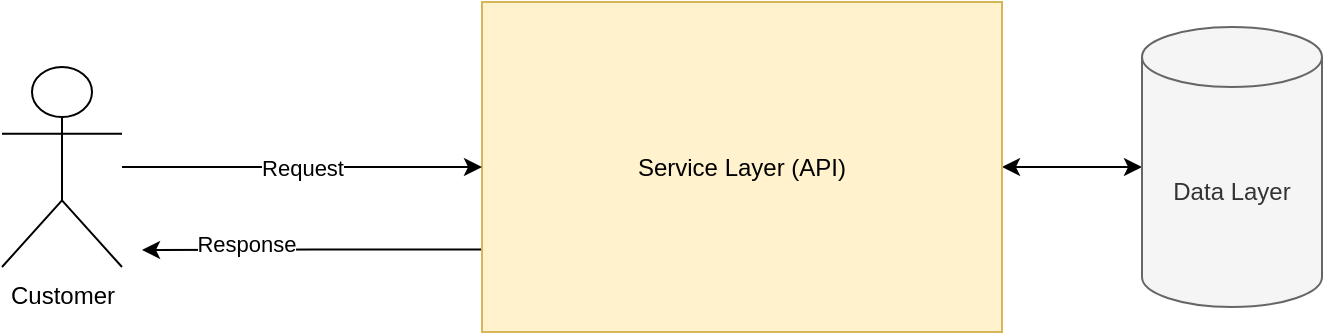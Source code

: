 <mxfile version="14.9.6" type="device" pages="3"><diagram id="3tjF4pXpez6rskmPQ4sw" name="High Level"><mxGraphModel dx="1303" dy="727" grid="1" gridSize="10" guides="1" tooltips="1" connect="1" arrows="1" fold="1" page="1" pageScale="1" pageWidth="850" pageHeight="1100" math="0" shadow="0"><root><mxCell id="0"/><mxCell id="1" parent="0"/><mxCell id="Skk4ZYbWBgEKcFHfVXip-11" style="edgeStyle=orthogonalEdgeStyle;rounded=0;orthogonalLoop=1;jettySize=auto;html=1;exitX=1;exitY=0.5;exitDx=0;exitDy=0;startArrow=classic;startFill=1;" edge="1" parent="1" source="Skk4ZYbWBgEKcFHfVXip-2" target="Skk4ZYbWBgEKcFHfVXip-10"><mxGeometry relative="1" as="geometry"/></mxCell><mxCell id="_3uwPTWetOuzmYhw9sPR-2" style="edgeStyle=orthogonalEdgeStyle;rounded=0;orthogonalLoop=1;jettySize=auto;html=1;exitX=0;exitY=0.75;exitDx=0;exitDy=0;startArrow=none;startFill=0;" edge="1" parent="1" source="Skk4ZYbWBgEKcFHfVXip-2"><mxGeometry relative="1" as="geometry"><mxPoint x="120" y="259" as="targetPoint"/></mxGeometry></mxCell><mxCell id="_3uwPTWetOuzmYhw9sPR-3" value="Response" style="edgeLabel;html=1;align=center;verticalAlign=middle;resizable=0;points=[];" vertex="1" connectable="0" parent="_3uwPTWetOuzmYhw9sPR-2"><mxGeometry x="0.393" y="-4" relative="1" as="geometry"><mxPoint as="offset"/></mxGeometry></mxCell><mxCell id="Skk4ZYbWBgEKcFHfVXip-2" value="Service Layer (API)" style="rounded=0;whiteSpace=wrap;html=1;verticalAlign=middle;align=center;fillColor=#fff2cc;strokeColor=#d6b656;" vertex="1" parent="1"><mxGeometry x="290" y="135" width="260" height="165" as="geometry"/></mxCell><mxCell id="_3uwPTWetOuzmYhw9sPR-1" value="Request" style="edgeStyle=orthogonalEdgeStyle;rounded=0;orthogonalLoop=1;jettySize=auto;html=1;startArrow=none;startFill=0;" edge="1" parent="1" source="Skk4ZYbWBgEKcFHfVXip-3" target="Skk4ZYbWBgEKcFHfVXip-2"><mxGeometry relative="1" as="geometry"/></mxCell><mxCell id="Skk4ZYbWBgEKcFHfVXip-3" value="Customer" style="shape=umlActor;verticalLabelPosition=bottom;verticalAlign=top;html=1;outlineConnect=0;" vertex="1" parent="1"><mxGeometry x="50" y="167.5" width="60" height="100" as="geometry"/></mxCell><mxCell id="Skk4ZYbWBgEKcFHfVXip-10" value="Data Layer" style="shape=cylinder3;whiteSpace=wrap;html=1;boundedLbl=1;backgroundOutline=1;size=15;align=center;verticalAlign=middle;fillColor=#f5f5f5;strokeColor=#666666;fontColor=#333333;" vertex="1" parent="1"><mxGeometry x="620" y="147.5" width="90" height="140" as="geometry"/></mxCell></root></mxGraphModel></diagram><diagram id="83M1b_AvtU4QuALW3dNh" name="Low Level"><mxGraphModel dx="782" dy="436" grid="1" gridSize="10" guides="1" tooltips="1" connect="1" arrows="1" fold="1" page="1" pageScale="1" pageWidth="850" pageHeight="1100" math="0" shadow="0"><root><mxCell id="L5L32TzVYEhy2brxRFXn-0"/><mxCell id="L5L32TzVYEhy2brxRFXn-1" parent="L5L32TzVYEhy2brxRFXn-0"/><mxCell id="L5L32TzVYEhy2brxRFXn-5" value="Service Layer (API)" style="rounded=0;whiteSpace=wrap;html=1;verticalAlign=top;align=center;fillColor=#fff2cc;strokeColor=#d6b656;" vertex="1" parent="L5L32TzVYEhy2brxRFXn-1"><mxGeometry x="380" y="180" width="560" height="335" as="geometry"/></mxCell><mxCell id="L5L32TzVYEhy2brxRFXn-6" value="CRUD Request" style="edgeStyle=orthogonalEdgeStyle;rounded=0;orthogonalLoop=1;jettySize=auto;html=1;entryX=0;entryY=0.25;entryDx=0;entryDy=0;" edge="1" parent="L5L32TzVYEhy2brxRFXn-1" target="L-tu3ZHICoNUwX_L1sFY-1"><mxGeometry relative="1" as="geometry"><mxPoint x="210" y="244" as="sourcePoint"/><mxPoint x="470" y="255" as="targetPoint"/><Array as="points"><mxPoint x="210" y="244"/></Array></mxGeometry></mxCell><mxCell id="L5L32TzVYEhy2brxRFXn-8" value="Data Layer" style="shape=cylinder3;whiteSpace=wrap;html=1;boundedLbl=1;backgroundOutline=1;size=15;align=center;verticalAlign=top;fillColor=#f5f5f5;strokeColor=#666666;fontColor=#333333;" vertex="1" parent="L5L32TzVYEhy2brxRFXn-1"><mxGeometry x="1010" y="120" width="230" height="500" as="geometry"/></mxCell><mxCell id="L-tu3ZHICoNUwX_L1sFY-3" style="edgeStyle=orthogonalEdgeStyle;rounded=0;orthogonalLoop=1;jettySize=auto;html=1;startArrow=none;startFill=0;exitX=0;exitY=0.5;exitDx=0;exitDy=0;entryX=1;entryY=0.25;entryDx=0;entryDy=0;" edge="1" parent="L5L32TzVYEhy2brxRFXn-1" source="xjv0nKqMkZJFSpWE6baA-28" target="Vv58YZe8BkNJ-CAaies2-1"><mxGeometry relative="1" as="geometry"><mxPoint x="790" y="254" as="sourcePoint"/><mxPoint x="830" y="210" as="targetPoint"/><Array as="points"><mxPoint x="970" y="235"/><mxPoint x="970" y="338"/></Array></mxGeometry></mxCell><mxCell id="L-tu3ZHICoNUwX_L1sFY-4" value="R Operations" style="edgeLabel;html=1;align=center;verticalAlign=middle;resizable=0;points=[];" vertex="1" connectable="0" parent="L-tu3ZHICoNUwX_L1sFY-3"><mxGeometry x="0.185" y="1" relative="1" as="geometry"><mxPoint as="offset"/></mxGeometry></mxCell><mxCell id="L-tu3ZHICoNUwX_L1sFY-0" value="Customer" style="shape=umlActor;verticalLabelPosition=bottom;verticalAlign=top;html=1;outlineConnect=0;" vertex="1" parent="L5L32TzVYEhy2brxRFXn-1"><mxGeometry x="140" y="215" width="60" height="100" as="geometry"/></mxCell><mxCell id="L-tu3ZHICoNUwX_L1sFY-5" style="edgeStyle=orthogonalEdgeStyle;rounded=0;orthogonalLoop=1;jettySize=auto;html=1;exitX=0;exitY=0.75;exitDx=0;exitDy=0;startArrow=none;startFill=0;" edge="1" parent="L5L32TzVYEhy2brxRFXn-1" source="L-tu3ZHICoNUwX_L1sFY-1"><mxGeometry relative="1" as="geometry"><mxPoint x="210" y="263.765" as="targetPoint"/></mxGeometry></mxCell><mxCell id="L-tu3ZHICoNUwX_L1sFY-6" value="Return 401 / 403 (FALSE)&amp;nbsp;" style="edgeLabel;html=1;align=center;verticalAlign=middle;resizable=0;points=[];" vertex="1" connectable="0" parent="L-tu3ZHICoNUwX_L1sFY-5"><mxGeometry x="0.351" y="-1" relative="1" as="geometry"><mxPoint x="1" as="offset"/></mxGeometry></mxCell><mxCell id="L-tu3ZHICoNUwX_L1sFY-7" value="Authorization Approved" style="edgeStyle=orthogonalEdgeStyle;rounded=0;orthogonalLoop=1;jettySize=auto;html=1;startArrow=none;startFill=0;" edge="1" parent="L5L32TzVYEhy2brxRFXn-1" source="L-tu3ZHICoNUwX_L1sFY-1" target="L-tu3ZHICoNUwX_L1sFY-2"><mxGeometry relative="1" as="geometry"/></mxCell><mxCell id="L-tu3ZHICoNUwX_L1sFY-1" value="Request Validator" style="rounded=1;whiteSpace=wrap;html=1;align=center;verticalAlign=middle;fillColor=#d5e8d4;strokeColor=#82b366;" vertex="1" parent="L5L32TzVYEhy2brxRFXn-1"><mxGeometry x="530" y="230" width="120" height="40" as="geometry"/></mxCell><mxCell id="Vv58YZe8BkNJ-CAaies2-4" style="edgeStyle=orthogonalEdgeStyle;rounded=0;orthogonalLoop=1;jettySize=auto;html=1;exitX=1;exitY=0.25;exitDx=0;exitDy=0;entryX=0;entryY=0.25;entryDx=0;entryDy=0;startArrow=none;startFill=0;endArrow=classic;endFill=1;" edge="1" parent="L5L32TzVYEhy2brxRFXn-1" source="L-tu3ZHICoNUwX_L1sFY-2" target="Vv58YZe8BkNJ-CAaies2-1"><mxGeometry relative="1" as="geometry"/></mxCell><mxCell id="L-tu3ZHICoNUwX_L1sFY-2" value="End Point Mappers (Controllers)" style="rounded=1;whiteSpace=wrap;html=1;align=center;verticalAlign=middle;fillColor=#d5e8d4;strokeColor=#82b366;" vertex="1" parent="L5L32TzVYEhy2brxRFXn-1"><mxGeometry x="530" y="327.5" width="120" height="40" as="geometry"/></mxCell><mxCell id="L-tu3ZHICoNUwX_L1sFY-16" style="edgeStyle=orthogonalEdgeStyle;rounded=0;orthogonalLoop=1;jettySize=auto;html=1;startArrow=none;startFill=0;exitX=0.5;exitY=1;exitDx=0;exitDy=0;" edge="1" parent="L5L32TzVYEhy2brxRFXn-1" source="L-tu3ZHICoNUwX_L1sFY-2"><mxGeometry relative="1" as="geometry"><mxPoint x="170" y="335" as="targetPoint"/><mxPoint x="510" y="455" as="sourcePoint"/><Array as="points"><mxPoint x="590" y="388"/><mxPoint x="170" y="388"/></Array></mxGeometry></mxCell><mxCell id="L-tu3ZHICoNUwX_L1sFY-17" value="Return 200 / 201&lt;br&gt;&amp;nbsp;(JSON Response)" style="edgeLabel;html=1;align=center;verticalAlign=middle;resizable=0;points=[];" vertex="1" connectable="0" parent="L-tu3ZHICoNUwX_L1sFY-16"><mxGeometry x="-0.011" y="2" relative="1" as="geometry"><mxPoint x="1" as="offset"/></mxGeometry></mxCell><mxCell id="Vv58YZe8BkNJ-CAaies2-5" style="edgeStyle=orthogonalEdgeStyle;rounded=0;orthogonalLoop=1;jettySize=auto;html=1;exitX=0;exitY=0.5;exitDx=0;exitDy=0;entryX=1;entryY=0.75;entryDx=0;entryDy=0;startArrow=none;startFill=0;endArrow=classic;endFill=1;" edge="1" parent="L5L32TzVYEhy2brxRFXn-1" source="L-tu3ZHICoNUwX_L1sFY-10" target="L-tu3ZHICoNUwX_L1sFY-2"><mxGeometry relative="1" as="geometry"/></mxCell><mxCell id="L-tu3ZHICoNUwX_L1sFY-10" value="Data Mapping (Model)" style="rounded=1;whiteSpace=wrap;html=1;align=center;verticalAlign=middle;fillColor=#d5e8d4;strokeColor=#82b366;" vertex="1" parent="L5L32TzVYEhy2brxRFXn-1"><mxGeometry x="680" y="367.5" width="90" height="40" as="geometry"/></mxCell><mxCell id="L-tu3ZHICoNUwX_L1sFY-11" value="CRUD Operations" style="edgeStyle=orthogonalEdgeStyle;rounded=0;orthogonalLoop=1;jettySize=auto;html=1;startArrow=classic;startFill=1;exitX=0;exitY=0.5;exitDx=0;exitDy=0;entryX=1;entryY=0.75;entryDx=0;entryDy=0;" edge="1" parent="L5L32TzVYEhy2brxRFXn-1" source="xjv0nKqMkZJFSpWE6baA-27" target="Vv58YZe8BkNJ-CAaies2-1"><mxGeometry relative="1" as="geometry"><mxPoint x="836.82" y="306.602" as="sourcePoint"/><mxPoint x="880" y="370" as="targetPoint"/><Array as="points"><mxPoint x="970" y="518"/><mxPoint x="970" y="358"/></Array></mxGeometry></mxCell><mxCell id="xjv0nKqMkZJFSpWE6baA-27" value="&lt;h1&gt;url_table&lt;/h1&gt;&lt;p&gt;&lt;/p&gt;&lt;ul&gt;&lt;li&gt;&lt;span&gt;id&lt;/span&gt;&lt;/li&gt;&lt;li&gt;&lt;span&gt;customer_id&lt;/span&gt;&lt;br&gt;&lt;/li&gt;&lt;li&gt;request_url&lt;/li&gt;&lt;li&gt;short_url&lt;/li&gt;&lt;li&gt;created_datetime&lt;/li&gt;&lt;li&gt;last_updated_datetime&lt;/li&gt;&lt;/ul&gt;&lt;p&gt;&lt;/p&gt;" style="text;html=1;strokeColor=#b85450;fillColor=#f8cecc;spacing=5;spacingTop=-20;whiteSpace=wrap;overflow=hidden;rounded=0;align=left;verticalAlign=middle;" vertex="1" parent="L5L32TzVYEhy2brxRFXn-1"><mxGeometry x="1030" y="450" width="190" height="135" as="geometry"/></mxCell><mxCell id="xjv0nKqMkZJFSpWE6baA-28" value="&lt;h1&gt;customer_table&lt;/h1&gt;&lt;p&gt;&lt;/p&gt;&lt;ul&gt;&lt;li&gt;id&lt;/li&gt;&lt;li&gt;firstname&lt;/li&gt;&lt;li&gt;lastname&lt;/li&gt;&lt;li&gt;email&lt;/li&gt;&lt;li&gt;registered_datetime&lt;/li&gt;&lt;/ul&gt;&lt;p&gt;&lt;/p&gt;" style="text;html=1;strokeColor=#6c8ebf;fillColor=#dae8fc;spacing=5;spacingTop=-20;whiteSpace=wrap;overflow=hidden;rounded=0;align=left;verticalAlign=middle;shadow=0;" vertex="1" parent="L5L32TzVYEhy2brxRFXn-1"><mxGeometry x="1030" y="175" width="190" height="120" as="geometry"/></mxCell><mxCell id="McakjAcTN7T3-srQPvwP-0" value="URL Shortener" style="rounded=1;whiteSpace=wrap;html=1;align=center;verticalAlign=middle;fillColor=#d5e8d4;strokeColor=#82b366;" vertex="1" parent="L5L32TzVYEhy2brxRFXn-1"><mxGeometry x="390" y="327.5" width="100" height="40" as="geometry"/></mxCell><mxCell id="McakjAcTN7T3-srQPvwP-2" style="edgeStyle=orthogonalEdgeStyle;rounded=0;orthogonalLoop=1;jettySize=auto;html=1;startArrow=classic;startFill=1;entryX=0;entryY=0.5;entryDx=0;entryDy=0;" edge="1" parent="L5L32TzVYEhy2brxRFXn-1" source="McakjAcTN7T3-srQPvwP-0" target="L-tu3ZHICoNUwX_L1sFY-2"><mxGeometry relative="1" as="geometry"><mxPoint x="600" y="377.5" as="sourcePoint"/><mxPoint x="600" y="445" as="targetPoint"/></mxGeometry></mxCell><mxCell id="McakjAcTN7T3-srQPvwP-4" value="CR Operations" style="edgeStyle=orthogonalEdgeStyle;rounded=0;orthogonalLoop=1;jettySize=auto;html=1;exitX=0;exitY=0.25;exitDx=0;exitDy=0;startArrow=classic;startFill=1;endArrow=classic;endFill=1;entryX=1;entryY=0.5;entryDx=0;entryDy=0;" edge="1" parent="L5L32TzVYEhy2brxRFXn-1" source="McakjAcTN7T3-srQPvwP-3" target="Vv58YZe8BkNJ-CAaies2-1"><mxGeometry relative="1" as="geometry"><mxPoint x="870" y="290" as="targetPoint"/></mxGeometry></mxCell><mxCell id="McakjAcTN7T3-srQPvwP-3" value="&lt;h1&gt;clicks_table&lt;/h1&gt;&lt;p&gt;&lt;/p&gt;&lt;ul&gt;&lt;li&gt;id&lt;/li&gt;&lt;li&gt;customer_id&lt;/li&gt;&lt;li&gt;short_url&lt;/li&gt;&lt;li&gt;click_datetime&lt;/li&gt;&lt;/ul&gt;&lt;p&gt;&lt;/p&gt;" style="text;html=1;strokeColor=#b85450;fillColor=#f8cecc;spacing=5;spacingTop=-20;whiteSpace=wrap;overflow=hidden;rounded=0;align=left;verticalAlign=middle;" vertex="1" parent="L5L32TzVYEhy2brxRFXn-1"><mxGeometry x="1030" y="315" width="190" height="120" as="geometry"/></mxCell><mxCell id="Vv58YZe8BkNJ-CAaies2-6" style="edgeStyle=orthogonalEdgeStyle;rounded=0;orthogonalLoop=1;jettySize=auto;html=1;exitX=0;exitY=0.75;exitDx=0;exitDy=0;entryX=1;entryY=0.5;entryDx=0;entryDy=0;startArrow=none;startFill=0;endArrow=classic;endFill=1;" edge="1" parent="L5L32TzVYEhy2brxRFXn-1" source="Vv58YZe8BkNJ-CAaies2-1" target="L-tu3ZHICoNUwX_L1sFY-10"><mxGeometry relative="1" as="geometry"/></mxCell><mxCell id="Vv58YZe8BkNJ-CAaies2-1" value="DB Services" style="rounded=1;whiteSpace=wrap;html=1;align=center;verticalAlign=middle;fillColor=#d5e8d4;strokeColor=#82b366;" vertex="1" parent="L5L32TzVYEhy2brxRFXn-1"><mxGeometry x="810" y="327.5" width="120" height="40" as="geometry"/></mxCell></root></mxGraphModel></diagram><diagram id="S-7Ls09j1YxYR-mwczWk" name="ERD"><mxGraphModel dx="782" dy="436" grid="1" gridSize="10" guides="1" tooltips="1" connect="1" arrows="1" fold="1" page="1" pageScale="1" pageWidth="850" pageHeight="1100" math="0" shadow="0"><root><mxCell id="H-sqSiUQd-TOwsIva9Yo-0"/><mxCell id="H-sqSiUQd-TOwsIva9Yo-1" parent="H-sqSiUQd-TOwsIva9Yo-0"/><mxCell id="5eL32yBxZYxPOTCKMNRQ-2" value="customer_table" style="shape=table;startSize=30;container=1;collapsible=1;childLayout=tableLayout;fixedRows=1;rowLines=0;fontStyle=1;align=center;resizeLast=1;shadow=0;" vertex="1" parent="H-sqSiUQd-TOwsIva9Yo-1"><mxGeometry x="110" y="130" width="180" height="180" as="geometry"/></mxCell><mxCell id="5eL32yBxZYxPOTCKMNRQ-3" value="" style="shape=partialRectangle;collapsible=0;dropTarget=0;pointerEvents=0;fillColor=none;top=0;left=0;bottom=1;right=0;points=[[0,0.5],[1,0.5]];portConstraint=eastwest;" vertex="1" parent="5eL32yBxZYxPOTCKMNRQ-2"><mxGeometry y="30" width="180" height="30" as="geometry"/></mxCell><mxCell id="5eL32yBxZYxPOTCKMNRQ-4" value="PK" style="shape=partialRectangle;connectable=0;fillColor=none;top=0;left=0;bottom=0;right=0;fontStyle=1;overflow=hidden;" vertex="1" parent="5eL32yBxZYxPOTCKMNRQ-3"><mxGeometry width="30" height="30" as="geometry"/></mxCell><mxCell id="5eL32yBxZYxPOTCKMNRQ-5" value="id" style="shape=partialRectangle;connectable=0;fillColor=none;top=0;left=0;bottom=0;right=0;align=left;spacingLeft=6;fontStyle=5;overflow=hidden;" vertex="1" parent="5eL32yBxZYxPOTCKMNRQ-3"><mxGeometry x="30" width="150" height="30" as="geometry"/></mxCell><mxCell id="5eL32yBxZYxPOTCKMNRQ-6" value="" style="shape=partialRectangle;collapsible=0;dropTarget=0;pointerEvents=0;fillColor=none;top=0;left=0;bottom=0;right=0;points=[[0,0.5],[1,0.5]];portConstraint=eastwest;" vertex="1" parent="5eL32yBxZYxPOTCKMNRQ-2"><mxGeometry y="60" width="180" height="30" as="geometry"/></mxCell><mxCell id="5eL32yBxZYxPOTCKMNRQ-7" value="" style="shape=partialRectangle;connectable=0;fillColor=none;top=0;left=0;bottom=0;right=0;editable=1;overflow=hidden;" vertex="1" parent="5eL32yBxZYxPOTCKMNRQ-6"><mxGeometry width="30" height="30" as="geometry"/></mxCell><mxCell id="5eL32yBxZYxPOTCKMNRQ-8" value="firstname" style="shape=partialRectangle;connectable=0;fillColor=none;top=0;left=0;bottom=0;right=0;align=left;spacingLeft=6;overflow=hidden;" vertex="1" parent="5eL32yBxZYxPOTCKMNRQ-6"><mxGeometry x="30" width="150" height="30" as="geometry"/></mxCell><mxCell id="5eL32yBxZYxPOTCKMNRQ-9" value="" style="shape=partialRectangle;collapsible=0;dropTarget=0;pointerEvents=0;fillColor=none;top=0;left=0;bottom=0;right=0;points=[[0,0.5],[1,0.5]];portConstraint=eastwest;" vertex="1" parent="5eL32yBxZYxPOTCKMNRQ-2"><mxGeometry y="90" width="180" height="30" as="geometry"/></mxCell><mxCell id="5eL32yBxZYxPOTCKMNRQ-10" value="" style="shape=partialRectangle;connectable=0;fillColor=none;top=0;left=0;bottom=0;right=0;editable=1;overflow=hidden;" vertex="1" parent="5eL32yBxZYxPOTCKMNRQ-9"><mxGeometry width="30" height="30" as="geometry"/></mxCell><mxCell id="5eL32yBxZYxPOTCKMNRQ-11" value="lastname" style="shape=partialRectangle;connectable=0;fillColor=none;top=0;left=0;bottom=0;right=0;align=left;spacingLeft=6;overflow=hidden;" vertex="1" parent="5eL32yBxZYxPOTCKMNRQ-9"><mxGeometry x="30" width="150" height="30" as="geometry"/></mxCell><mxCell id="5eL32yBxZYxPOTCKMNRQ-12" value="" style="shape=partialRectangle;collapsible=0;dropTarget=0;pointerEvents=0;fillColor=none;top=0;left=0;bottom=0;right=0;points=[[0,0.5],[1,0.5]];portConstraint=eastwest;" vertex="1" parent="5eL32yBxZYxPOTCKMNRQ-2"><mxGeometry y="120" width="180" height="30" as="geometry"/></mxCell><mxCell id="5eL32yBxZYxPOTCKMNRQ-13" value="" style="shape=partialRectangle;connectable=0;fillColor=none;top=0;left=0;bottom=0;right=0;editable=1;overflow=hidden;" vertex="1" parent="5eL32yBxZYxPOTCKMNRQ-12"><mxGeometry width="30" height="30" as="geometry"/></mxCell><mxCell id="5eL32yBxZYxPOTCKMNRQ-14" value="email" style="shape=partialRectangle;connectable=0;fillColor=none;top=0;left=0;bottom=0;right=0;align=left;spacingLeft=6;overflow=hidden;" vertex="1" parent="5eL32yBxZYxPOTCKMNRQ-12"><mxGeometry x="30" width="150" height="30" as="geometry"/></mxCell><mxCell id="5eL32yBxZYxPOTCKMNRQ-15" value="registered_datetime" style="shape=partialRectangle;connectable=0;fillColor=none;top=0;left=0;bottom=0;right=0;align=left;spacingLeft=6;overflow=hidden;" vertex="1" parent="H-sqSiUQd-TOwsIva9Yo-1"><mxGeometry x="140" y="280" width="150" height="30" as="geometry"/></mxCell><mxCell id="5eL32yBxZYxPOTCKMNRQ-16" value="url_table" style="shape=table;startSize=30;container=1;collapsible=1;childLayout=tableLayout;fixedRows=1;rowLines=0;fontStyle=1;align=center;resizeLast=1;shadow=0;" vertex="1" parent="H-sqSiUQd-TOwsIva9Yo-1"><mxGeometry x="480" y="100" width="180" height="200" as="geometry"/></mxCell><mxCell id="5eL32yBxZYxPOTCKMNRQ-17" value="" style="shape=partialRectangle;collapsible=0;dropTarget=0;pointerEvents=0;fillColor=none;top=0;left=0;bottom=1;right=0;points=[[0,0.5],[1,0.5]];portConstraint=eastwest;" vertex="1" parent="5eL32yBxZYxPOTCKMNRQ-16"><mxGeometry y="30" width="180" height="30" as="geometry"/></mxCell><mxCell id="5eL32yBxZYxPOTCKMNRQ-18" value="PK" style="shape=partialRectangle;connectable=0;fillColor=none;top=0;left=0;bottom=0;right=0;fontStyle=1;overflow=hidden;" vertex="1" parent="5eL32yBxZYxPOTCKMNRQ-17"><mxGeometry width="30" height="30" as="geometry"/></mxCell><mxCell id="5eL32yBxZYxPOTCKMNRQ-19" value="id" style="shape=partialRectangle;connectable=0;fillColor=none;top=0;left=0;bottom=0;right=0;align=left;spacingLeft=6;fontStyle=5;overflow=hidden;" vertex="1" parent="5eL32yBxZYxPOTCKMNRQ-17"><mxGeometry x="30" width="150" height="30" as="geometry"/></mxCell><mxCell id="5eL32yBxZYxPOTCKMNRQ-20" value="" style="shape=partialRectangle;collapsible=0;dropTarget=0;pointerEvents=0;fillColor=none;top=0;left=0;bottom=0;right=0;points=[[0,0.5],[1,0.5]];portConstraint=eastwest;" vertex="1" parent="5eL32yBxZYxPOTCKMNRQ-16"><mxGeometry y="60" width="180" height="30" as="geometry"/></mxCell><mxCell id="5eL32yBxZYxPOTCKMNRQ-21" value="FK" style="shape=partialRectangle;connectable=0;fillColor=none;top=0;left=0;bottom=0;right=0;editable=1;overflow=hidden;fontStyle=1" vertex="1" parent="5eL32yBxZYxPOTCKMNRQ-20"><mxGeometry width="30" height="30" as="geometry"/></mxCell><mxCell id="5eL32yBxZYxPOTCKMNRQ-22" value="customer_id" style="shape=partialRectangle;connectable=0;fillColor=none;top=0;left=0;bottom=0;right=0;align=left;spacingLeft=6;overflow=hidden;" vertex="1" parent="5eL32yBxZYxPOTCKMNRQ-20"><mxGeometry x="30" width="150" height="30" as="geometry"/></mxCell><mxCell id="5eL32yBxZYxPOTCKMNRQ-23" value="" style="shape=partialRectangle;collapsible=0;dropTarget=0;pointerEvents=0;fillColor=none;top=0;left=0;bottom=0;right=0;points=[[0,0.5],[1,0.5]];portConstraint=eastwest;" vertex="1" parent="5eL32yBxZYxPOTCKMNRQ-16"><mxGeometry y="90" width="180" height="30" as="geometry"/></mxCell><mxCell id="5eL32yBxZYxPOTCKMNRQ-24" value="" style="shape=partialRectangle;connectable=0;fillColor=none;top=0;left=0;bottom=0;right=0;editable=1;overflow=hidden;" vertex="1" parent="5eL32yBxZYxPOTCKMNRQ-23"><mxGeometry width="30" height="30" as="geometry"/></mxCell><mxCell id="5eL32yBxZYxPOTCKMNRQ-25" value="request_url" style="shape=partialRectangle;connectable=0;fillColor=none;top=0;left=0;bottom=0;right=0;align=left;spacingLeft=6;overflow=hidden;" vertex="1" parent="5eL32yBxZYxPOTCKMNRQ-23"><mxGeometry x="30" width="150" height="30" as="geometry"/></mxCell><mxCell id="5eL32yBxZYxPOTCKMNRQ-26" value="" style="shape=partialRectangle;collapsible=0;dropTarget=0;pointerEvents=0;fillColor=none;top=0;left=0;bottom=0;right=0;points=[[0,0.5],[1,0.5]];portConstraint=eastwest;" vertex="1" parent="5eL32yBxZYxPOTCKMNRQ-16"><mxGeometry y="120" width="180" height="30" as="geometry"/></mxCell><mxCell id="5eL32yBxZYxPOTCKMNRQ-27" value="" style="shape=partialRectangle;connectable=0;fillColor=none;top=0;left=0;bottom=0;right=0;editable=1;overflow=hidden;" vertex="1" parent="5eL32yBxZYxPOTCKMNRQ-26"><mxGeometry width="30" height="30" as="geometry"/></mxCell><mxCell id="5eL32yBxZYxPOTCKMNRQ-28" value="short_url" style="shape=partialRectangle;connectable=0;fillColor=none;top=0;left=0;bottom=0;right=0;align=left;spacingLeft=6;overflow=hidden;" vertex="1" parent="5eL32yBxZYxPOTCKMNRQ-26"><mxGeometry x="30" width="150" height="30" as="geometry"/></mxCell><mxCell id="5eL32yBxZYxPOTCKMNRQ-29" value="created_datetime" style="text;html=1;align=left;verticalAlign=middle;resizable=0;points=[];autosize=1;strokeColor=none;" vertex="1" parent="H-sqSiUQd-TOwsIva9Yo-1"><mxGeometry x="515" y="250" width="110" height="20" as="geometry"/></mxCell><mxCell id="AZbU8jSE6KjYLMCVw-Bg-0" value="" style="edgeStyle=entityRelationEdgeStyle;fontSize=12;html=1;endArrow=ERoneToMany;exitX=1;exitY=0.5;exitDx=0;exitDy=0;entryX=0;entryY=0.5;entryDx=0;entryDy=0;" edge="1" parent="H-sqSiUQd-TOwsIva9Yo-1" source="5eL32yBxZYxPOTCKMNRQ-3" target="5eL32yBxZYxPOTCKMNRQ-20"><mxGeometry width="100" height="100" relative="1" as="geometry"><mxPoint x="340" y="270" as="sourcePoint"/><mxPoint x="440" y="170" as="targetPoint"/></mxGeometry></mxCell><mxCell id="IfPiyZyt1w8-z72FrwO_-0" value="clicks_table" style="shape=table;startSize=30;container=1;collapsible=1;childLayout=tableLayout;fixedRows=1;rowLines=0;fontStyle=1;align=center;resizeLast=1;shadow=0;" vertex="1" parent="H-sqSiUQd-TOwsIva9Yo-1"><mxGeometry x="480" y="360" width="180" height="170" as="geometry"/></mxCell><mxCell id="IfPiyZyt1w8-z72FrwO_-1" value="" style="shape=partialRectangle;collapsible=0;dropTarget=0;pointerEvents=0;fillColor=none;top=0;left=0;bottom=1;right=0;points=[[0,0.5],[1,0.5]];portConstraint=eastwest;" vertex="1" parent="IfPiyZyt1w8-z72FrwO_-0"><mxGeometry y="30" width="180" height="30" as="geometry"/></mxCell><mxCell id="IfPiyZyt1w8-z72FrwO_-2" value="PK" style="shape=partialRectangle;connectable=0;fillColor=none;top=0;left=0;bottom=0;right=0;fontStyle=1;overflow=hidden;" vertex="1" parent="IfPiyZyt1w8-z72FrwO_-1"><mxGeometry width="30" height="30" as="geometry"/></mxCell><mxCell id="IfPiyZyt1w8-z72FrwO_-3" value="id" style="shape=partialRectangle;connectable=0;fillColor=none;top=0;left=0;bottom=0;right=0;align=left;spacingLeft=6;fontStyle=5;overflow=hidden;" vertex="1" parent="IfPiyZyt1w8-z72FrwO_-1"><mxGeometry x="30" width="150" height="30" as="geometry"/></mxCell><mxCell id="IfPiyZyt1w8-z72FrwO_-4" value="" style="shape=partialRectangle;collapsible=0;dropTarget=0;pointerEvents=0;fillColor=none;top=0;left=0;bottom=0;right=0;points=[[0,0.5],[1,0.5]];portConstraint=eastwest;" vertex="1" parent="IfPiyZyt1w8-z72FrwO_-0"><mxGeometry y="60" width="180" height="30" as="geometry"/></mxCell><mxCell id="IfPiyZyt1w8-z72FrwO_-5" value="FK" style="shape=partialRectangle;connectable=0;fillColor=none;top=0;left=0;bottom=0;right=0;editable=1;overflow=hidden;fontStyle=1" vertex="1" parent="IfPiyZyt1w8-z72FrwO_-4"><mxGeometry width="30" height="30" as="geometry"/></mxCell><mxCell id="IfPiyZyt1w8-z72FrwO_-6" value="customer_id" style="shape=partialRectangle;connectable=0;fillColor=none;top=0;left=0;bottom=0;right=0;align=left;spacingLeft=6;overflow=hidden;" vertex="1" parent="IfPiyZyt1w8-z72FrwO_-4"><mxGeometry x="30" width="150" height="30" as="geometry"/></mxCell><mxCell id="IfPiyZyt1w8-z72FrwO_-7" value="" style="shape=partialRectangle;collapsible=0;dropTarget=0;pointerEvents=0;fillColor=none;top=0;left=0;bottom=0;right=0;points=[[0,0.5],[1,0.5]];portConstraint=eastwest;" vertex="1" parent="IfPiyZyt1w8-z72FrwO_-0"><mxGeometry y="90" width="180" height="30" as="geometry"/></mxCell><mxCell id="IfPiyZyt1w8-z72FrwO_-8" value="" style="shape=partialRectangle;connectable=0;fillColor=none;top=0;left=0;bottom=0;right=0;editable=1;overflow=hidden;" vertex="1" parent="IfPiyZyt1w8-z72FrwO_-7"><mxGeometry width="30" height="30" as="geometry"/></mxCell><mxCell id="IfPiyZyt1w8-z72FrwO_-9" value="short_url" style="shape=partialRectangle;connectable=0;fillColor=none;top=0;left=0;bottom=0;right=0;align=left;spacingLeft=6;overflow=hidden;" vertex="1" parent="IfPiyZyt1w8-z72FrwO_-7"><mxGeometry x="30" width="150" height="30" as="geometry"/></mxCell><mxCell id="IfPiyZyt1w8-z72FrwO_-10" value="" style="shape=partialRectangle;collapsible=0;dropTarget=0;pointerEvents=0;fillColor=none;top=0;left=0;bottom=0;right=0;points=[[0,0.5],[1,0.5]];portConstraint=eastwest;" vertex="1" parent="IfPiyZyt1w8-z72FrwO_-0"><mxGeometry y="120" width="180" height="30" as="geometry"/></mxCell><mxCell id="IfPiyZyt1w8-z72FrwO_-11" value="" style="shape=partialRectangle;connectable=0;fillColor=none;top=0;left=0;bottom=0;right=0;editable=1;overflow=hidden;" vertex="1" parent="IfPiyZyt1w8-z72FrwO_-10"><mxGeometry width="30" height="30" as="geometry"/></mxCell><mxCell id="IfPiyZyt1w8-z72FrwO_-12" value="click_datetime" style="shape=partialRectangle;connectable=0;fillColor=none;top=0;left=0;bottom=0;right=0;align=left;spacingLeft=6;overflow=hidden;" vertex="1" parent="IfPiyZyt1w8-z72FrwO_-10"><mxGeometry x="30" width="150" height="30" as="geometry"/></mxCell><mxCell id="fxad-LTUVWy1vat5VGD3-0" value="" style="edgeStyle=entityRelationEdgeStyle;fontSize=12;html=1;endArrow=ERoneToMany;exitX=1;exitY=0.5;exitDx=0;exitDy=0;entryX=0;entryY=0.5;entryDx=0;entryDy=0;" edge="1" parent="H-sqSiUQd-TOwsIva9Yo-1" source="5eL32yBxZYxPOTCKMNRQ-3" target="IfPiyZyt1w8-z72FrwO_-4"><mxGeometry width="100" height="100" relative="1" as="geometry"><mxPoint x="300" y="185" as="sourcePoint"/><mxPoint x="490" y="185" as="targetPoint"/></mxGeometry></mxCell><mxCell id="3VPKXIkAeg2l796NmVvB-1" value="last_updated_datetime" style="text;html=1;align=center;verticalAlign=middle;resizable=0;points=[];autosize=1;strokeColor=none;" vertex="1" parent="H-sqSiUQd-TOwsIva9Yo-1"><mxGeometry x="510" y="270" width="140" height="20" as="geometry"/></mxCell></root></mxGraphModel></diagram></mxfile>